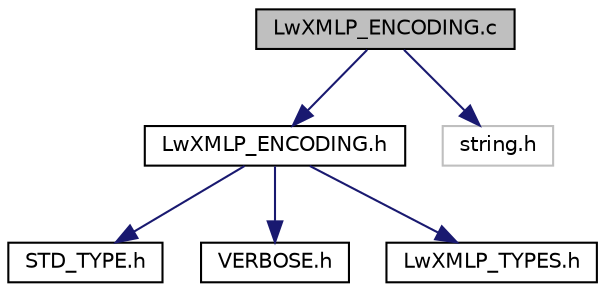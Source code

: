 digraph "LwXMLP_ENCODING.c"
{
 // LATEX_PDF_SIZE
  edge [fontname="Helvetica",fontsize="10",labelfontname="Helvetica",labelfontsize="10"];
  node [fontname="Helvetica",fontsize="10",shape=record];
  Node1 [label="LwXMLP_ENCODING.c",height=0.2,width=0.4,color="black", fillcolor="grey75", style="filled", fontcolor="black",tooltip="This is a source code file for the different encoding schemes."];
  Node1 -> Node2 [color="midnightblue",fontsize="10",style="solid",fontname="Helvetica"];
  Node2 [label="LwXMLP_ENCODING.h",height=0.2,width=0.4,color="black", fillcolor="white", style="filled",URL="$_lw_x_m_l_p___e_n_c_o_d_i_n_g_8h.html",tooltip="This header file contain all the global definitions for the LwXMLP_ENCODING."];
  Node2 -> Node3 [color="midnightblue",fontsize="10",style="solid",fontname="Helvetica"];
  Node3 [label="STD_TYPE.h",height=0.2,width=0.4,color="black", fillcolor="white", style="filled",URL="$_s_t_d___t_y_p_e_8h.html",tooltip="This file contains the redefinition for the standard types."];
  Node2 -> Node4 [color="midnightblue",fontsize="10",style="solid",fontname="Helvetica"];
  Node4 [label="VERBOSE.h",height=0.2,width=0.4,color="black", fillcolor="white", style="filled",URL="$_verbose_8h.html",tooltip="This is the header file which define the verbose function and the verbose levels."];
  Node2 -> Node5 [color="midnightblue",fontsize="10",style="solid",fontname="Helvetica"];
  Node5 [label="LwXMLP_TYPES.h",height=0.2,width=0.4,color="black", fillcolor="white", style="filled",URL="$_lw_x_m_l_p___t_y_p_e_s_8h.html",tooltip="This is the header file contain the global data types."];
  Node1 -> Node6 [color="midnightblue",fontsize="10",style="solid",fontname="Helvetica"];
  Node6 [label="string.h",height=0.2,width=0.4,color="grey75", fillcolor="white", style="filled",tooltip=" "];
}

